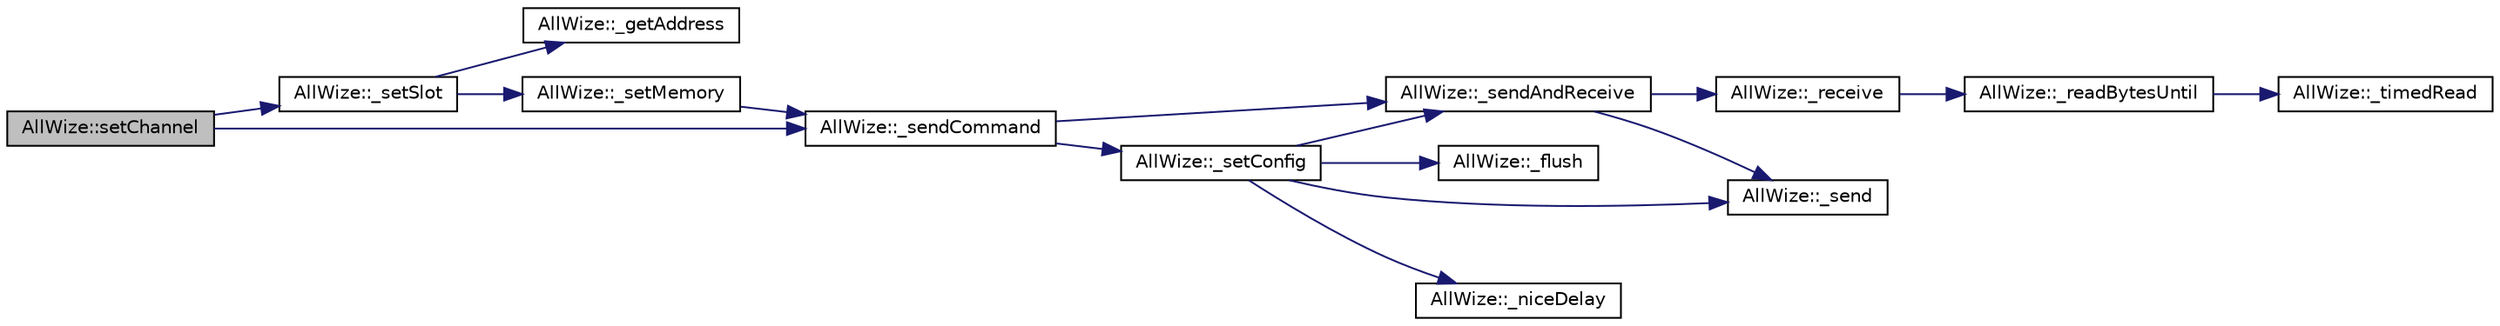 digraph "AllWize::setChannel"
{
  edge [fontname="Helvetica",fontsize="10",labelfontname="Helvetica",labelfontsize="10"];
  node [fontname="Helvetica",fontsize="10",shape=record];
  rankdir="LR";
  Node1329 [label="AllWize::setChannel",height=0.2,width=0.4,color="black", fillcolor="grey75", style="filled", fontcolor="black"];
  Node1329 -> Node1330 [color="midnightblue",fontsize="10",style="solid",fontname="Helvetica"];
  Node1330 [label="AllWize::_setSlot",height=0.2,width=0.4,color="black", fillcolor="white", style="filled",URL="$classAllWize.html#a594ee81885697cfe4dde313e2d3f6731",tooltip="Sets non-volatile memory contents starting from given address. "];
  Node1330 -> Node1331 [color="midnightblue",fontsize="10",style="solid",fontname="Helvetica"];
  Node1331 [label="AllWize::_getAddress",height=0.2,width=0.4,color="black", fillcolor="white", style="filled",URL="$classAllWize.html#a15521b383a1cf20ac9e7adf6bc90b792",tooltip="Return the physical memory address for the given slot. "];
  Node1330 -> Node1332 [color="midnightblue",fontsize="10",style="solid",fontname="Helvetica"];
  Node1332 [label="AllWize::_setMemory",height=0.2,width=0.4,color="black", fillcolor="white", style="filled",URL="$classAllWize.html#a1ea5bba23570f50e5326108f31c00050",tooltip="Sets non-volatile memory contents starting from given address. "];
  Node1332 -> Node1333 [color="midnightblue",fontsize="10",style="solid",fontname="Helvetica"];
  Node1333 [label="AllWize::_sendCommand",height=0.2,width=0.4,color="black", fillcolor="white", style="filled",URL="$classAllWize.html#aa396ffb4a719730440575425c981adef",tooltip="Sends a command with the given data. "];
  Node1333 -> Node1334 [color="midnightblue",fontsize="10",style="solid",fontname="Helvetica"];
  Node1334 [label="AllWize::_setConfig",height=0.2,width=0.4,color="black", fillcolor="white", style="filled",URL="$classAllWize.html#a493af0599b973f713192b175000264e6",tooltip="Sets or unsets config mode. "];
  Node1334 -> Node1335 [color="midnightblue",fontsize="10",style="solid",fontname="Helvetica"];
  Node1335 [label="AllWize::_flush",height=0.2,width=0.4,color="black", fillcolor="white", style="filled",URL="$classAllWize.html#ace21941ce1a1174ef567c1a269ebf551",tooltip="Flushes the serial line to the module. "];
  Node1334 -> Node1336 [color="midnightblue",fontsize="10",style="solid",fontname="Helvetica"];
  Node1336 [label="AllWize::_sendAndReceive",height=0.2,width=0.4,color="black", fillcolor="white", style="filled",URL="$classAllWize.html#af4c575f742b3c2a837058846b83fbfe1",tooltip="Sends a binary buffer and waits for response. Returns the number of bytes received and stored in the ..."];
  Node1336 -> Node1337 [color="midnightblue",fontsize="10",style="solid",fontname="Helvetica"];
  Node1337 [label="AllWize::_send",height=0.2,width=0.4,color="black", fillcolor="white", style="filled",URL="$classAllWize.html#ac194cac5fd63b864ef567fb7a51a2ac9",tooltip="Sends a binary buffer to the module UART. Returns the number of bytes actually sent. "];
  Node1336 -> Node1338 [color="midnightblue",fontsize="10",style="solid",fontname="Helvetica"];
  Node1338 [label="AllWize::_receive",height=0.2,width=0.4,color="black", fillcolor="white", style="filled",URL="$classAllWize.html#a197c8bd0c47789acefd4e360ca697feb",tooltip="Listens to incoming data from the module until timeout or END_OF_RESPONSE. "];
  Node1338 -> Node1339 [color="midnightblue",fontsize="10",style="solid",fontname="Helvetica"];
  Node1339 [label="AllWize::_readBytesUntil",height=0.2,width=0.4,color="black", fillcolor="white", style="filled",URL="$classAllWize.html#a3cdbc480293b0e3c24107c549b485d5c",tooltip="Reads the stream buffer up to a certain char or times out. "];
  Node1339 -> Node1340 [color="midnightblue",fontsize="10",style="solid",fontname="Helvetica"];
  Node1340 [label="AllWize::_timedRead",height=0.2,width=0.4,color="black", fillcolor="white", style="filled",URL="$classAllWize.html#ac33ba05cebc3de22babb477922a07eaf",tooltip="Reads a byte from the stream with a timeout. "];
  Node1334 -> Node1337 [color="midnightblue",fontsize="10",style="solid",fontname="Helvetica"];
  Node1334 -> Node1341 [color="midnightblue",fontsize="10",style="solid",fontname="Helvetica"];
  Node1341 [label="AllWize::_niceDelay",height=0.2,width=0.4,color="black", fillcolor="white", style="filled",URL="$classAllWize.html#afeed45d2a47e184092d6dcd64c22fb72",tooltip="Does a non-blocking delay. "];
  Node1333 -> Node1336 [color="midnightblue",fontsize="10",style="solid",fontname="Helvetica"];
  Node1329 -> Node1333 [color="midnightblue",fontsize="10",style="solid",fontname="Helvetica"];
}
